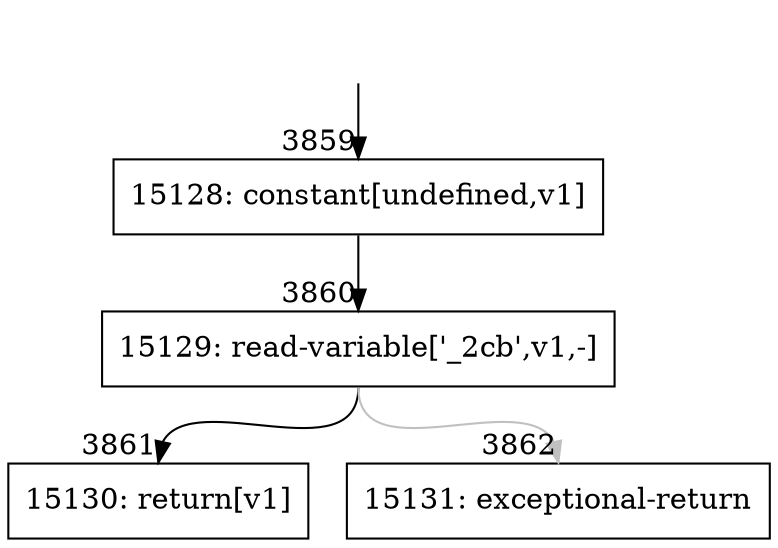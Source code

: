 digraph {
rankdir="TD"
BB_entry292[shape=none,label=""];
BB_entry292 -> BB3859 [tailport=s, headport=n, headlabel="    3859"]
BB3859 [shape=record label="{15128: constant[undefined,v1]}" ] 
BB3859 -> BB3860 [tailport=s, headport=n, headlabel="      3860"]
BB3860 [shape=record label="{15129: read-variable['_2cb',v1,-]}" ] 
BB3860 -> BB3861 [tailport=s, headport=n, headlabel="      3861"]
BB3860 -> BB3862 [tailport=s, headport=n, color=gray, headlabel="      3862"]
BB3861 [shape=record label="{15130: return[v1]}" ] 
BB3862 [shape=record label="{15131: exceptional-return}" ] 
//#$~ 2584
}
